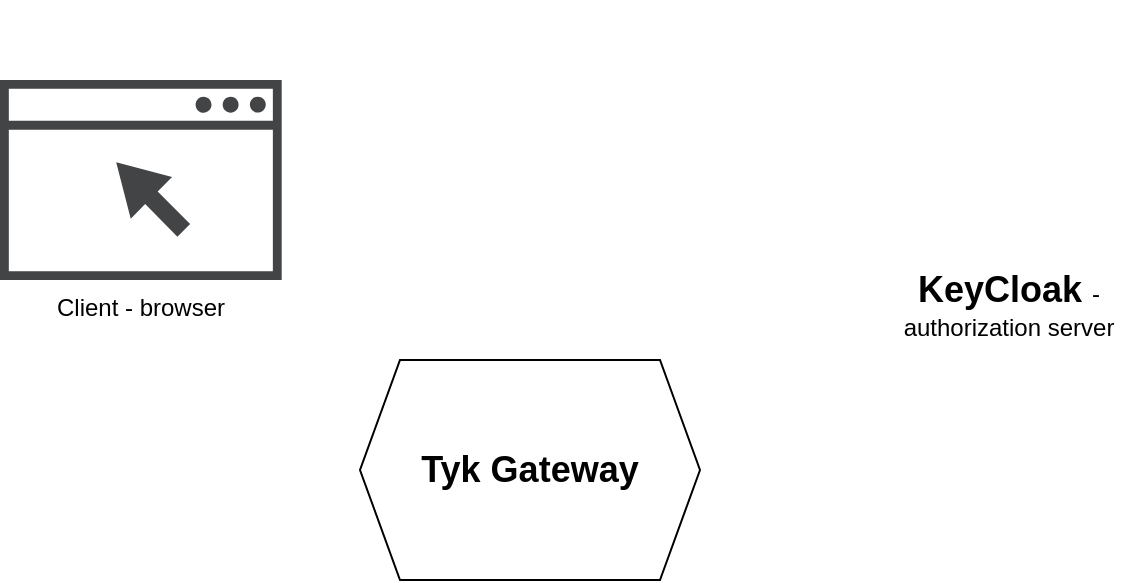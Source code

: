 <mxfile version="14.5.3" type="github">
  <diagram id="IXVQ1Nhj0NisFSluEiop" name="Page-1">
    <mxGraphModel dx="1422" dy="705" grid="1" gridSize="10" guides="1" tooltips="1" connect="1" arrows="1" fold="1" page="1" pageScale="1" pageWidth="850" pageHeight="1100" math="0" shadow="0">
      <root>
        <mxCell id="0" />
        <mxCell id="1" parent="0" />
        <mxCell id="nZdTjWi-1jyUYJqyLddF-2" value="&lt;font style=&quot;font-size: 18px&quot;&gt;&lt;b&gt;Tyk Gateway&lt;/b&gt;&lt;/font&gt;" style="shape=hexagon;perimeter=hexagonPerimeter2;whiteSpace=wrap;html=1;fixedSize=1;" parent="1" vertex="1">
          <mxGeometry x="210" y="230" width="170" height="110" as="geometry" />
        </mxCell>
        <mxCell id="nZdTjWi-1jyUYJqyLddF-7" value="&lt;font style=&quot;font-size: 18px&quot;&gt;&lt;b&gt;KeyCloak &lt;/b&gt;&lt;/font&gt;- &lt;br&gt;authorization server" style="shape=image;html=1;verticalAlign=top;verticalLabelPosition=bottom;labelBackgroundColor=#ffffff;imageAspect=0;aspect=fixed;image=https://cdn3.iconfinder.com/data/icons/e-learning-outline-distance-education/512/E-learning_log-in_privacy-128.png" parent="1" vertex="1">
          <mxGeometry x="470" y="50" width="128" height="128" as="geometry" />
        </mxCell>
        <mxCell id="nZdTjWi-1jyUYJqyLddF-8" value="Client - browser" style="pointerEvents=1;shadow=0;dashed=0;html=1;strokeColor=none;fillColor=#434445;aspect=fixed;labelPosition=center;verticalLabelPosition=bottom;verticalAlign=top;align=center;outlineConnect=0;shape=mxgraph.vvd.web_browser;" parent="1" vertex="1">
          <mxGeometry x="30" y="90" width="140.84" height="100" as="geometry" />
        </mxCell>
      </root>
    </mxGraphModel>
  </diagram>
</mxfile>
